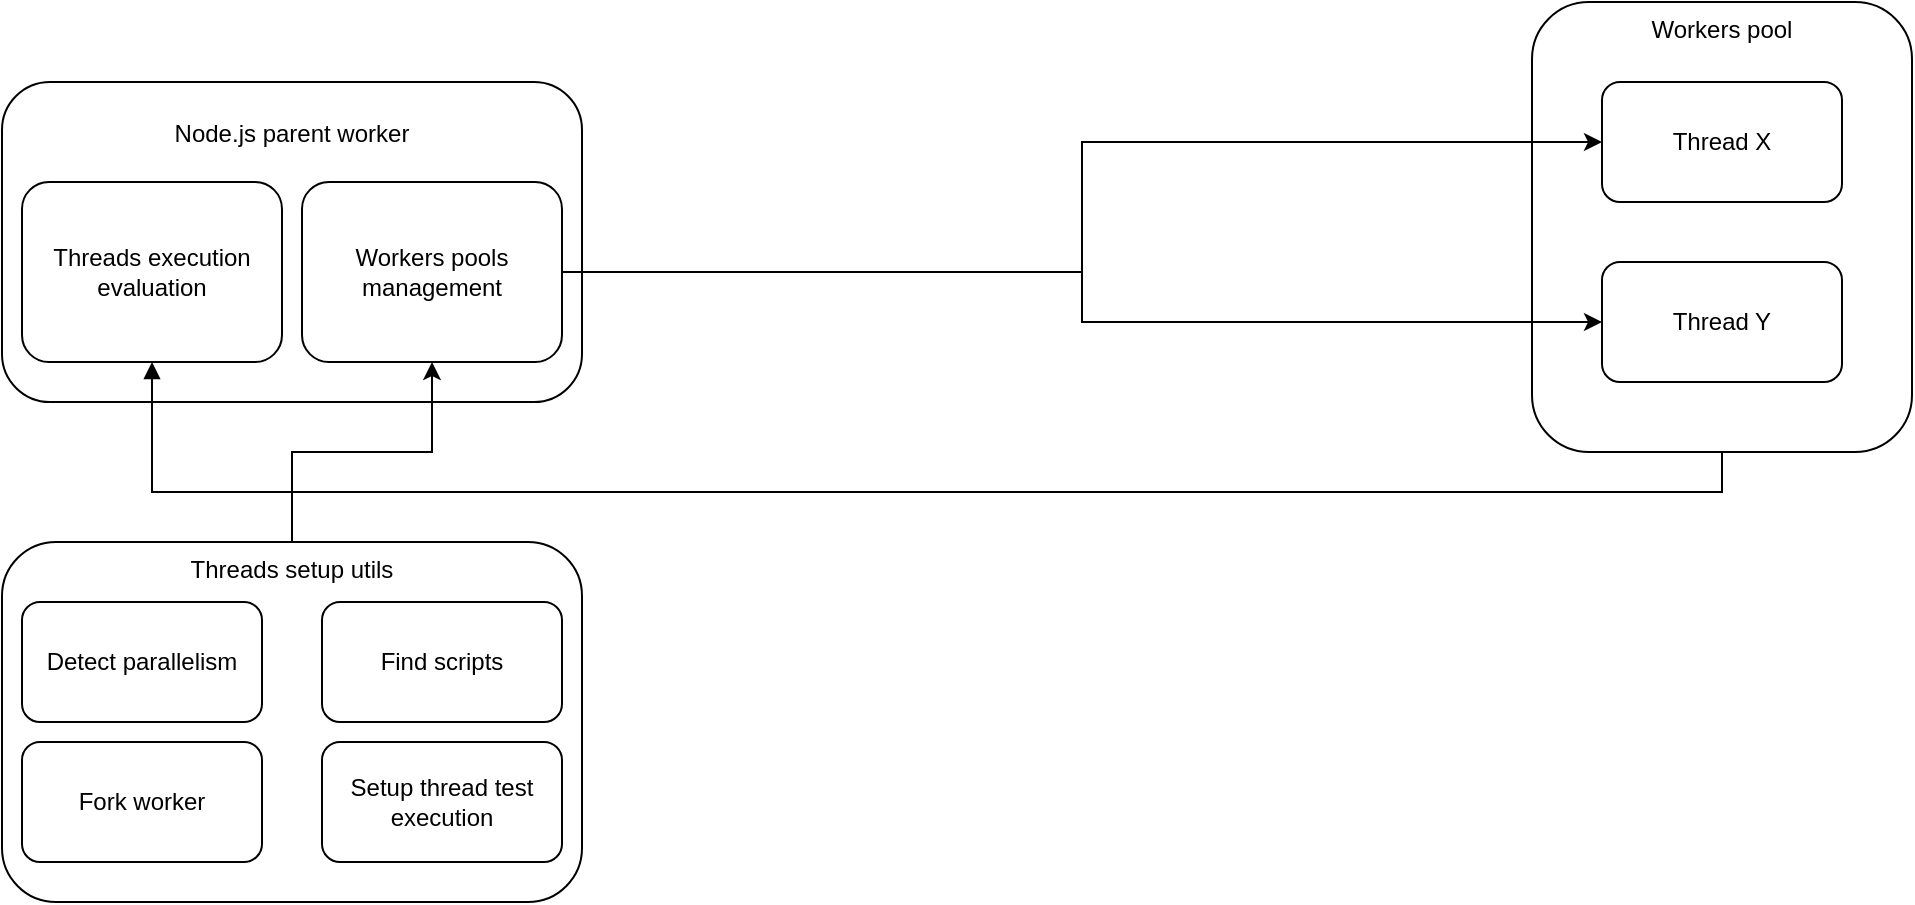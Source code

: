 <mxfile version="21.3.3" type="device">
  <diagram name="Page-1" id="5f0bae14-7c28-e335-631c-24af17079c00">
    <mxGraphModel dx="1434" dy="833" grid="1" gridSize="10" guides="1" tooltips="1" connect="1" arrows="1" fold="1" page="1" pageScale="1" pageWidth="1100" pageHeight="850" background="none" math="0" shadow="0">
      <root>
        <mxCell id="0" />
        <mxCell id="1" parent="0" />
        <mxCell id="XvrqegxyJKsQavua11FO-24" value="Workers pool" style="rounded=1;whiteSpace=wrap;html=1;align=center;verticalAlign=top;" vertex="1" parent="1">
          <mxGeometry x="805" y="40" width="190" height="225" as="geometry" />
        </mxCell>
        <mxCell id="XvrqegxyJKsQavua11FO-16" style="edgeStyle=orthogonalEdgeStyle;rounded=0;orthogonalLoop=1;jettySize=auto;html=1;exitX=1;exitY=0.5;exitDx=0;exitDy=0;" edge="1" parent="1" source="XvrqegxyJKsQavua11FO-21" target="XvrqegxyJKsQavua11FO-4">
          <mxGeometry relative="1" as="geometry" />
        </mxCell>
        <mxCell id="XvrqegxyJKsQavua11FO-2" value="&lt;p style=&quot;line-height: 120%;&quot;&gt;Node.js parent worker&lt;/p&gt;" style="rounded=1;whiteSpace=wrap;html=1;align=center;verticalAlign=top;" vertex="1" parent="1">
          <mxGeometry x="40" y="80" width="290" height="160" as="geometry" />
        </mxCell>
        <mxCell id="XvrqegxyJKsQavua11FO-3" value="Thread X" style="rounded=1;whiteSpace=wrap;html=1;" vertex="1" parent="1">
          <mxGeometry x="840" y="80" width="120" height="60" as="geometry" />
        </mxCell>
        <mxCell id="XvrqegxyJKsQavua11FO-4" value="Thread Y" style="rounded=1;whiteSpace=wrap;html=1;" vertex="1" parent="1">
          <mxGeometry x="840" y="170" width="120" height="60" as="geometry" />
        </mxCell>
        <mxCell id="XvrqegxyJKsQavua11FO-20" style="edgeStyle=orthogonalEdgeStyle;rounded=0;orthogonalLoop=1;jettySize=auto;html=1;" edge="1" parent="1" source="XvrqegxyJKsQavua11FO-8" target="XvrqegxyJKsQavua11FO-21">
          <mxGeometry relative="1" as="geometry" />
        </mxCell>
        <mxCell id="XvrqegxyJKsQavua11FO-8" value="Threads setup utils" style="rounded=1;whiteSpace=wrap;html=1;align=center;verticalAlign=top;" vertex="1" parent="1">
          <mxGeometry x="40" y="310" width="290" height="180" as="geometry" />
        </mxCell>
        <mxCell id="XvrqegxyJKsQavua11FO-9" value="Detect parallelism" style="rounded=1;whiteSpace=wrap;html=1;" vertex="1" parent="1">
          <mxGeometry x="50" y="340" width="120" height="60" as="geometry" />
        </mxCell>
        <mxCell id="XvrqegxyJKsQavua11FO-10" value="Find scripts" style="rounded=1;whiteSpace=wrap;html=1;" vertex="1" parent="1">
          <mxGeometry x="200" y="340" width="120" height="60" as="geometry" />
        </mxCell>
        <mxCell id="XvrqegxyJKsQavua11FO-14" value="Fork worker" style="rounded=1;whiteSpace=wrap;html=1;" vertex="1" parent="1">
          <mxGeometry x="50" y="410" width="120" height="60" as="geometry" />
        </mxCell>
        <mxCell id="XvrqegxyJKsQavua11FO-19" value="Setup thread test execution" style="rounded=1;whiteSpace=wrap;html=1;" vertex="1" parent="1">
          <mxGeometry x="200" y="410" width="120" height="60" as="geometry" />
        </mxCell>
        <mxCell id="XvrqegxyJKsQavua11FO-25" style="edgeStyle=orthogonalEdgeStyle;rounded=0;orthogonalLoop=1;jettySize=auto;html=1;" edge="1" parent="1" source="XvrqegxyJKsQavua11FO-21" target="XvrqegxyJKsQavua11FO-3">
          <mxGeometry relative="1" as="geometry" />
        </mxCell>
        <mxCell id="XvrqegxyJKsQavua11FO-21" value="Workers pools management" style="rounded=1;whiteSpace=wrap;html=1;" vertex="1" parent="1">
          <mxGeometry x="190" y="130" width="130" height="90" as="geometry" />
        </mxCell>
        <mxCell id="XvrqegxyJKsQavua11FO-23" value="Threads execution evaluation" style="rounded=1;whiteSpace=wrap;html=1;" vertex="1" parent="1">
          <mxGeometry x="50" y="130" width="130" height="90" as="geometry" />
        </mxCell>
        <mxCell id="XvrqegxyJKsQavua11FO-28" style="edgeStyle=orthogonalEdgeStyle;rounded=0;orthogonalLoop=1;jettySize=auto;html=1;entryX=0.5;entryY=1;entryDx=0;entryDy=0;exitX=0.5;exitY=1;exitDx=0;exitDy=0;startArrow=none;startFill=0;endArrow=block;endFill=1;" edge="1" parent="1" source="XvrqegxyJKsQavua11FO-24" target="XvrqegxyJKsQavua11FO-23">
          <mxGeometry relative="1" as="geometry" />
        </mxCell>
      </root>
    </mxGraphModel>
  </diagram>
</mxfile>
